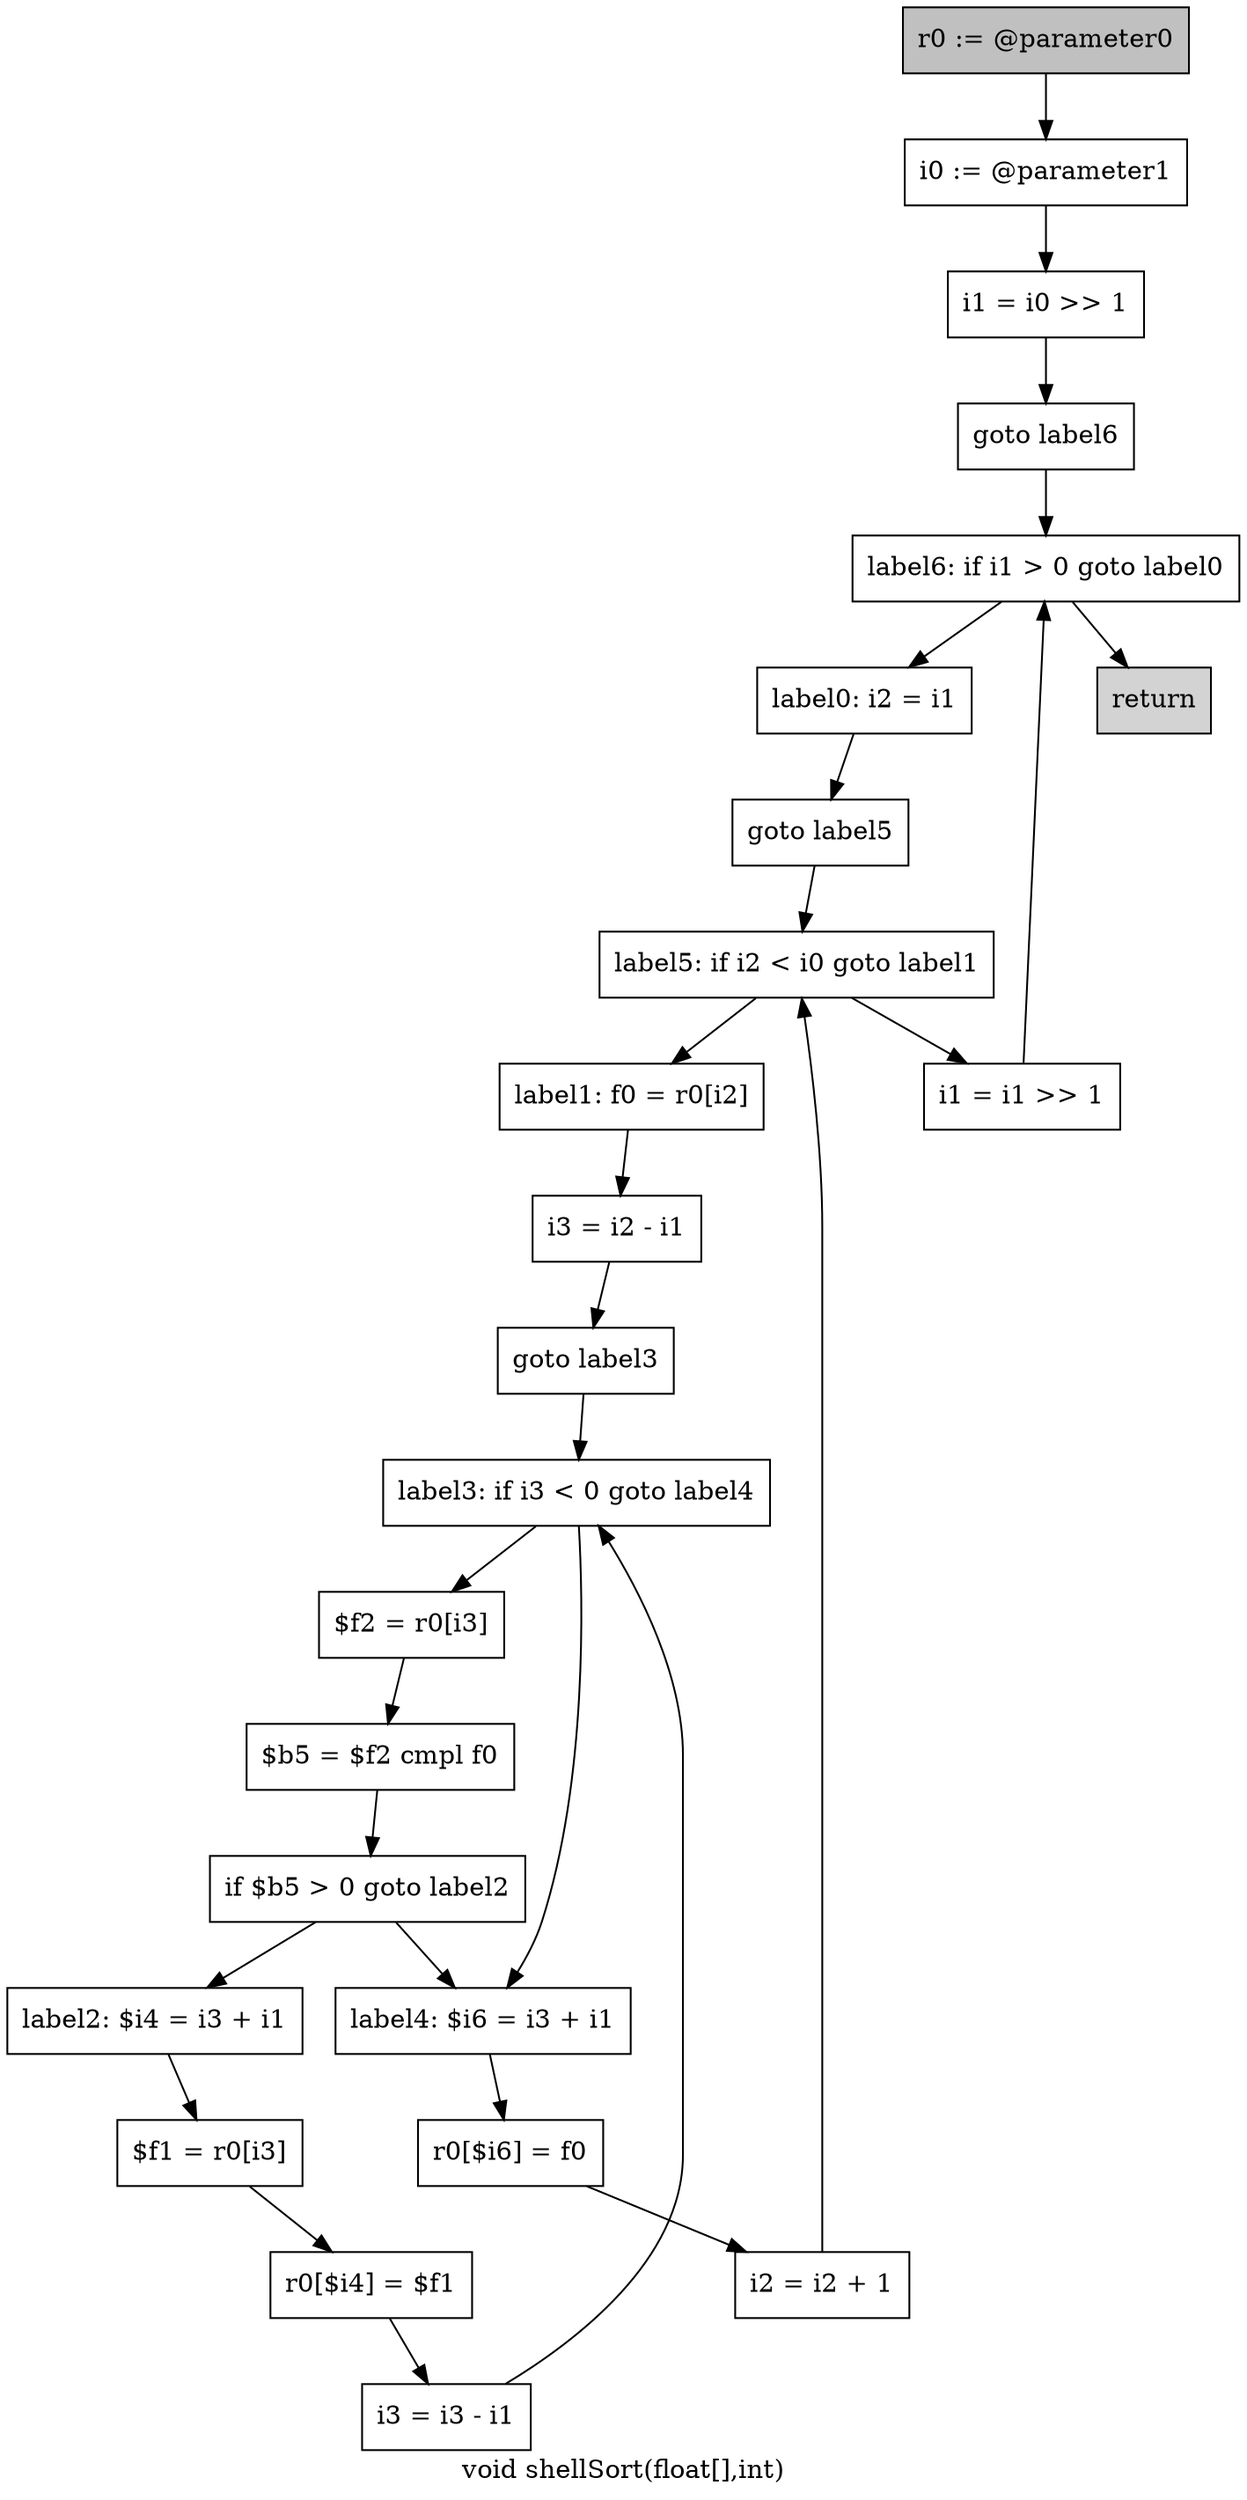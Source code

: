 digraph "void shellSort(float[],int)" {
    label="void shellSort(float[],int)";
    node [shape=box];
    "0" [style=filled,fillcolor=gray,label="r0 := @parameter0",];
    "1" [label="i0 := @parameter1",];
    "0"->"1";
    "2" [label="i1 = i0 >> 1",];
    "1"->"2";
    "3" [label="goto label6",];
    "2"->"3";
    "22" [label="label6: if i1 > 0 goto label0",];
    "3"->"22";
    "4" [label="label0: i2 = i1",];
    "5" [label="goto label5",];
    "4"->"5";
    "20" [label="label5: if i2 < i0 goto label1",];
    "5"->"20";
    "6" [label="label1: f0 = r0[i2]",];
    "7" [label="i3 = i2 - i1",];
    "6"->"7";
    "8" [label="goto label3",];
    "7"->"8";
    "13" [label="label3: if i3 < 0 goto label4",];
    "8"->"13";
    "9" [label="label2: $i4 = i3 + i1",];
    "10" [label="$f1 = r0[i3]",];
    "9"->"10";
    "11" [label="r0[$i4] = $f1",];
    "10"->"11";
    "12" [label="i3 = i3 - i1",];
    "11"->"12";
    "12"->"13";
    "14" [label="$f2 = r0[i3]",];
    "13"->"14";
    "17" [label="label4: $i6 = i3 + i1",];
    "13"->"17";
    "15" [label="$b5 = $f2 cmpl f0",];
    "14"->"15";
    "16" [label="if $b5 > 0 goto label2",];
    "15"->"16";
    "16"->"9";
    "16"->"17";
    "18" [label="r0[$i6] = f0",];
    "17"->"18";
    "19" [label="i2 = i2 + 1",];
    "18"->"19";
    "19"->"20";
    "20"->"6";
    "21" [label="i1 = i1 >> 1",];
    "20"->"21";
    "21"->"22";
    "22"->"4";
    "23" [style=filled,fillcolor=lightgray,label="return",];
    "22"->"23";
}
